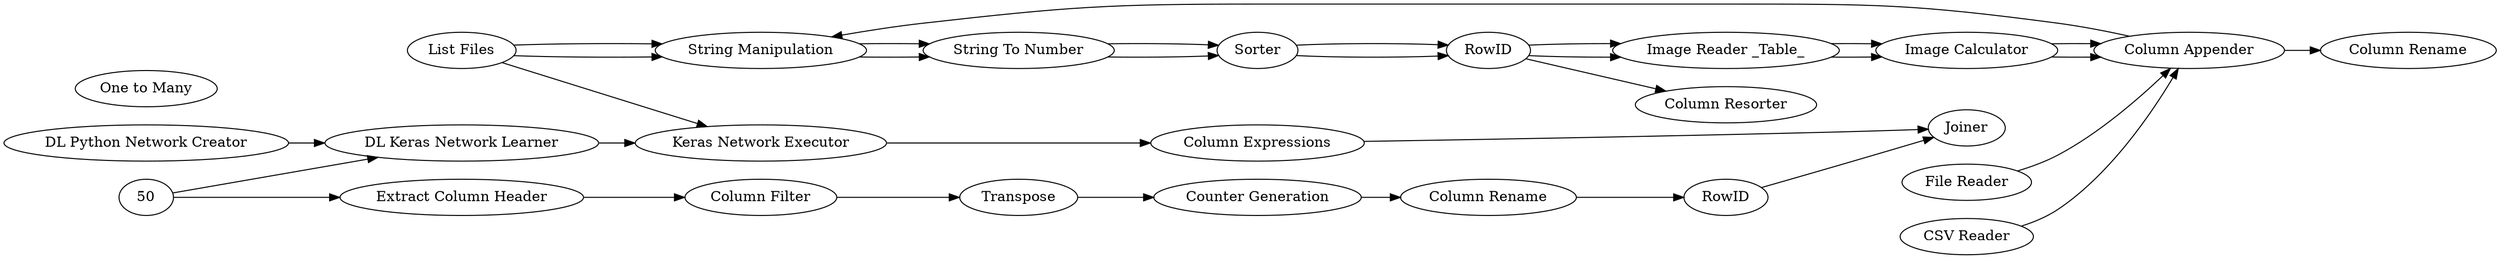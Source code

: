 digraph {
	51 [label="List Files"]
	52 [label="Image Reader _Table_"]
	54 [label="Column Appender"]
	60 [label="Image Calculator"]
	61 [label="One to Many"]
	62 [label="File Reader"]
	63 [label="Column Resorter"]
	56 [label="String Manipulation"]
	57 [label=Sorter]
	58 [label="String To Number"]
	59 [label=RowID]
	42 [label="Column Rename"]
	51 [label="List Files"]
	52 [label="Image Reader _Table_"]
	53 [label="CSV Reader"]
	54 [label="Column Appender"]
	60 [label="Image Calculator"]
	56 [label="String Manipulation"]
	57 [label=Sorter]
	58 [label="String To Number"]
	59 [label=RowID]
	88 [label="DL Python Network Creator"]
	89 [label="DL Keras Network Learner"]
	90 [label="Keras Network Executor"]
	91 [label="Column Expressions"]
	92 [label="Extract Column Header"]
	93 [label=Transpose]
	94 [label="Column Filter"]
	95 [label="Counter Generation"]
	96 [label="Column Rename"]
	97 [label=Joiner]
	98 [label=RowID]
	56 -> 58
	57 -> 59
	58 -> 57
	51 -> 56
	52 -> 60
	54 -> 56
	60 -> 54
	59 -> 63
	62 -> 54
	59 -> 52
	56 -> 58
	57 -> 59
	58 -> 57
	51 -> 56
	52 -> 60
	53 -> 54
	54 -> 42
	60 -> 54
	59 -> 52
	50 -> 89
	50 -> 92
	51 -> 90
	88 -> 89
	89 -> 90
	90 -> 91
	91 -> 97
	92 -> 94
	93 -> 95
	94 -> 93
	95 -> 96
	96 -> 98
	98 -> 97
	rankdir=LR
}
